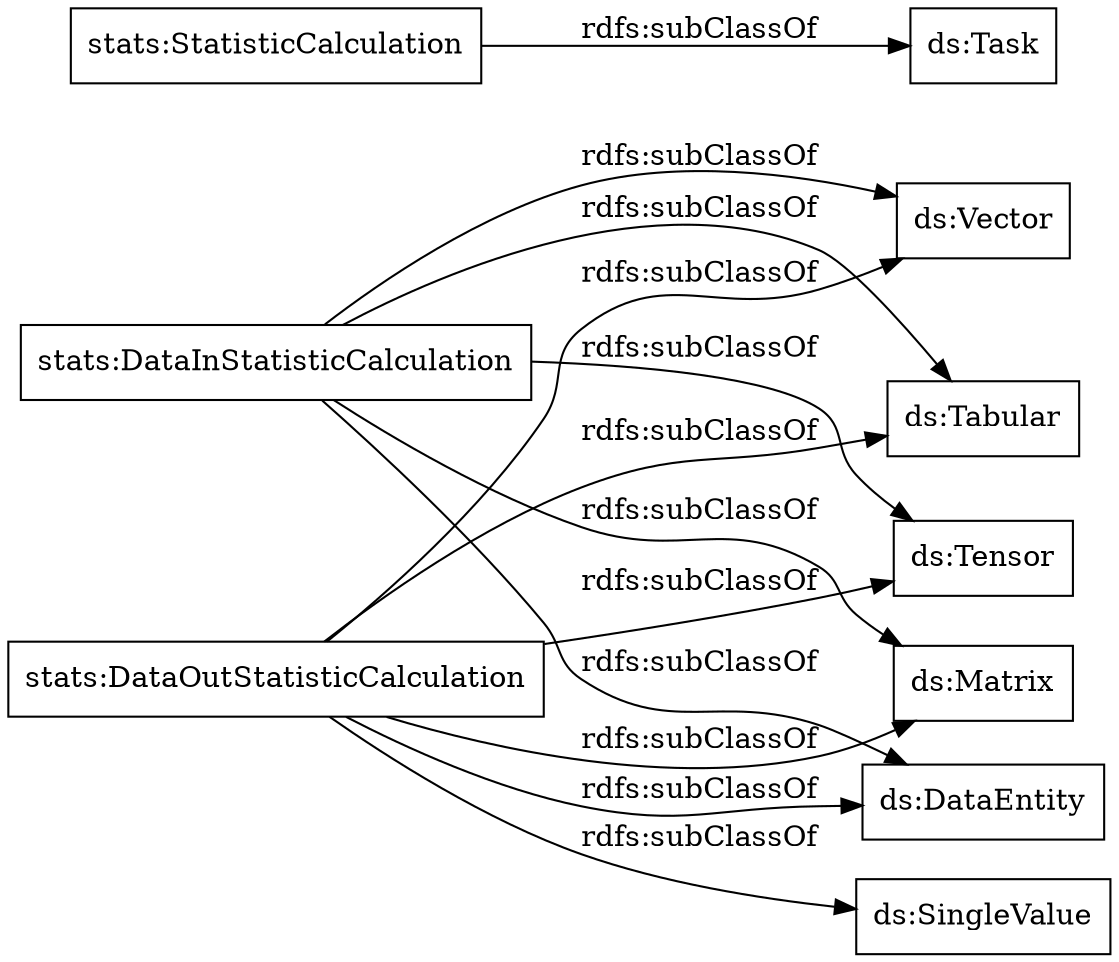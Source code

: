 digraph ar2dtool_diagram { 
rankdir=LR;
size="1000"
node [shape = rectangle, color="black"]; "stats:DataOutStatisticCalculation" "stats:DataInStatisticCalculation" "stats:StatisticCalculation" ; /*classes style*/
	"stats:DataInStatisticCalculation" -> "ds:Tabular" [ label = "rdfs:subClassOf" ];
	"stats:DataInStatisticCalculation" -> "ds:Vector" [ label = "rdfs:subClassOf" ];
	"stats:DataInStatisticCalculation" -> "ds:Matrix" [ label = "rdfs:subClassOf" ];
	"stats:DataInStatisticCalculation" -> "ds:Tensor" [ label = "rdfs:subClassOf" ];
	"stats:DataInStatisticCalculation" -> "ds:DataEntity" [ label = "rdfs:subClassOf" ];
	"stats:StatisticCalculation" -> "ds:Task" [ label = "rdfs:subClassOf" ];
	"stats:DataOutStatisticCalculation" -> "ds:Tabular" [ label = "rdfs:subClassOf" ];
	"stats:DataOutStatisticCalculation" -> "ds:SingleValue" [ label = "rdfs:subClassOf" ];
	"stats:DataOutStatisticCalculation" -> "ds:Vector" [ label = "rdfs:subClassOf" ];
	"stats:DataOutStatisticCalculation" -> "ds:Matrix" [ label = "rdfs:subClassOf" ];
	"stats:DataOutStatisticCalculation" -> "ds:Tensor" [ label = "rdfs:subClassOf" ];
	"stats:DataOutStatisticCalculation" -> "ds:DataEntity" [ label = "rdfs:subClassOf" ];

}
